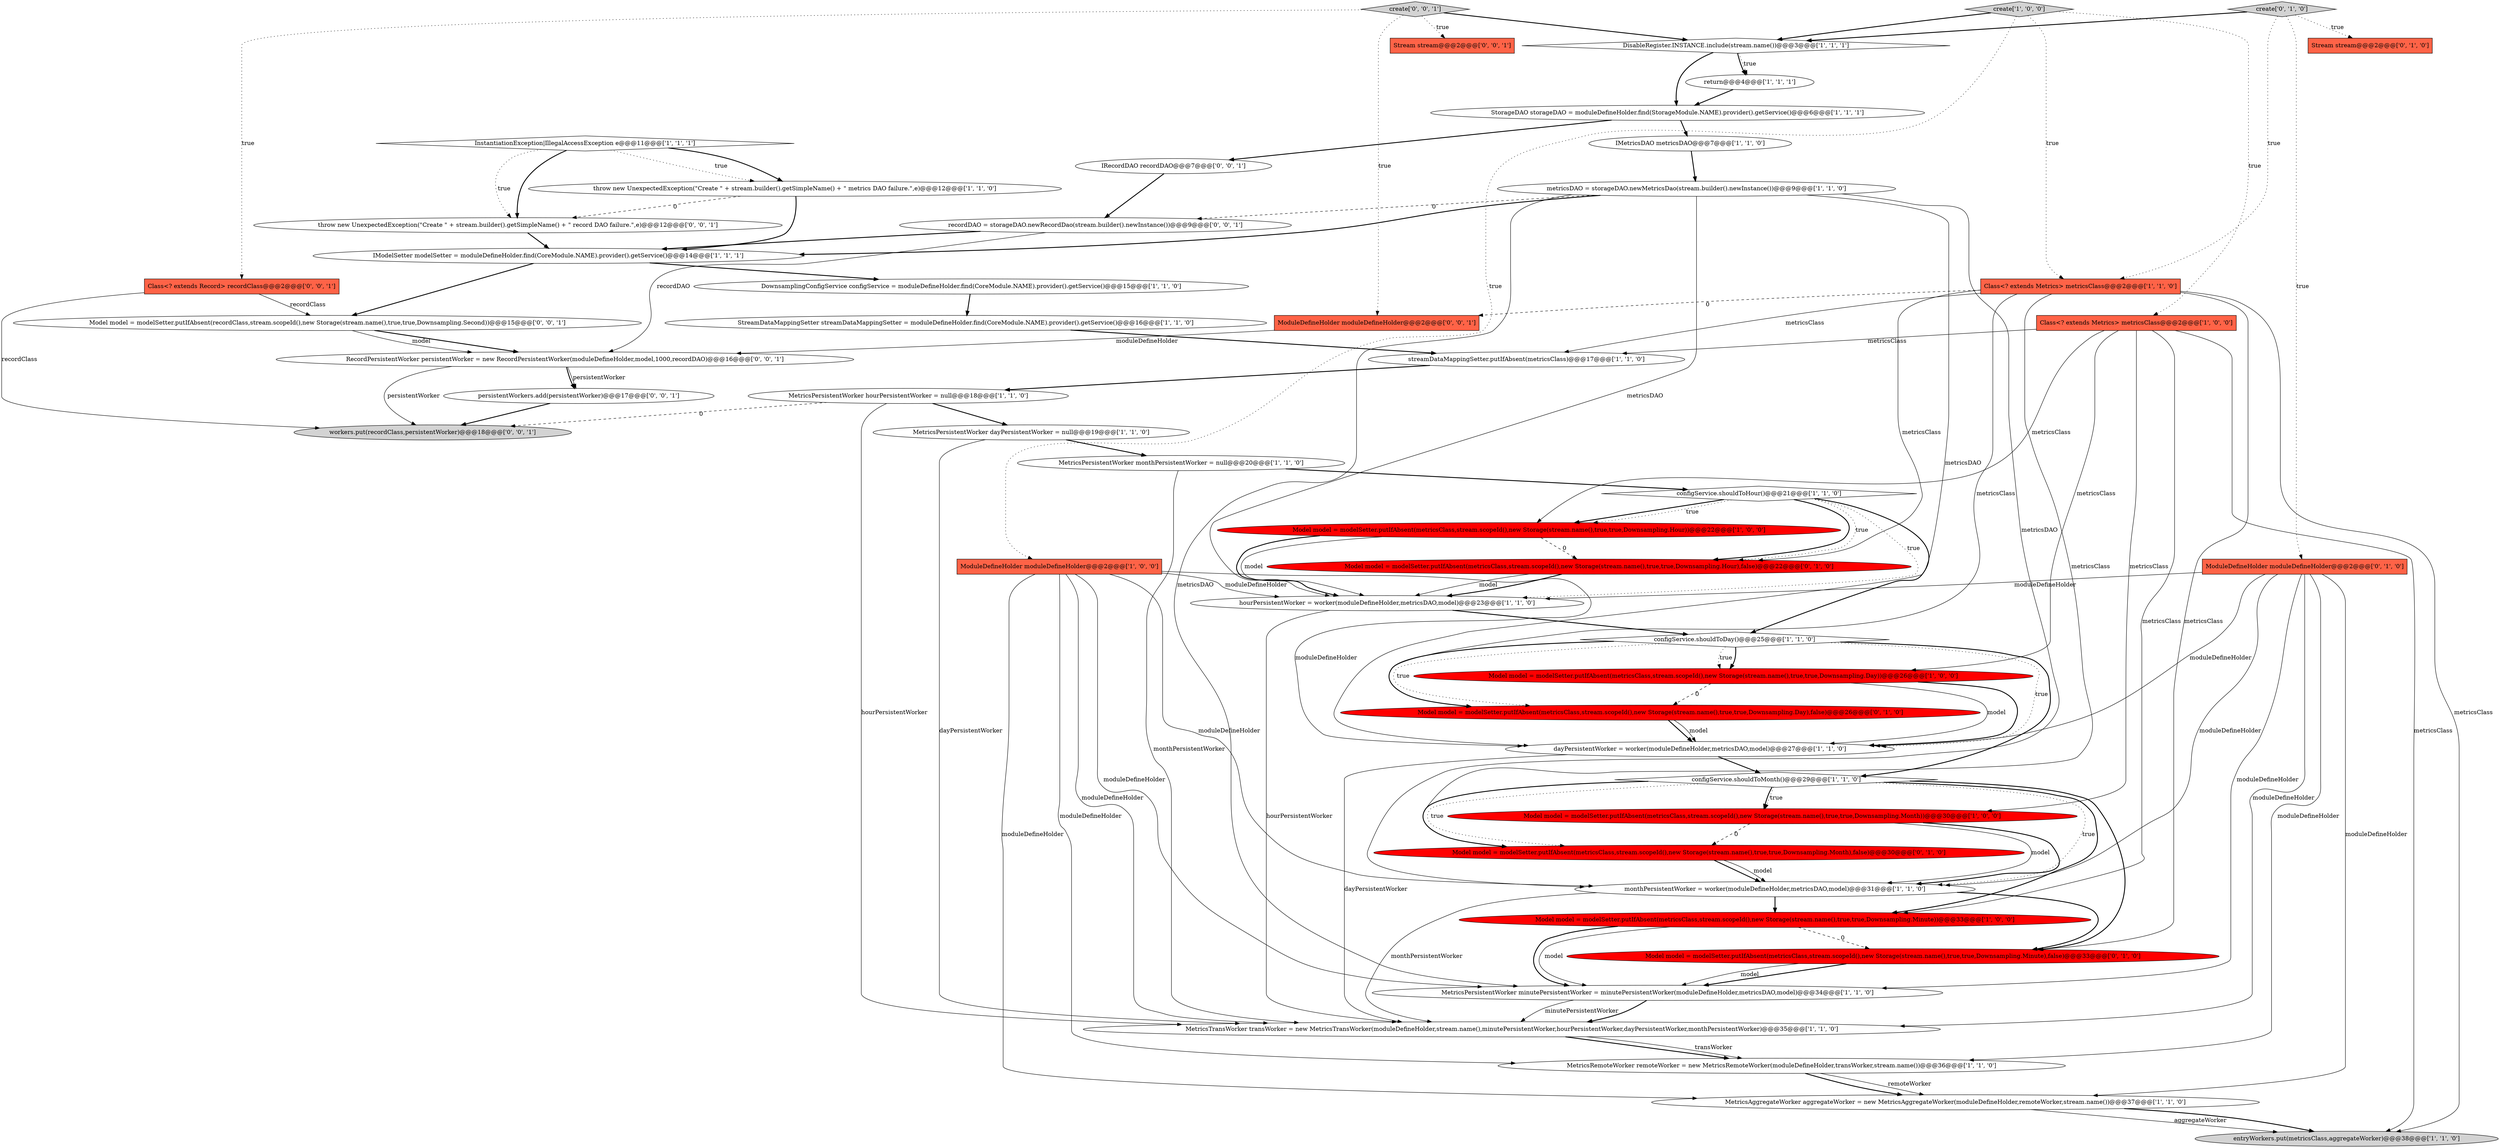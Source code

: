 digraph {
23 [style = filled, label = "Model model = modelSetter.putIfAbsent(metricsClass,stream.scopeId(),new Storage(stream.name(),true,true,Downsampling.Minute))@@@33@@@['1', '0', '0']", fillcolor = red, shape = ellipse image = "AAA1AAABBB1BBB"];
31 [style = filled, label = "configService.shouldToHour()@@@21@@@['1', '1', '0']", fillcolor = white, shape = diamond image = "AAA0AAABBB1BBB"];
3 [style = filled, label = "return@@@4@@@['1', '1', '1']", fillcolor = white, shape = ellipse image = "AAA0AAABBB1BBB"];
21 [style = filled, label = "Class<? extends Metrics> metricsClass@@@2@@@['1', '0', '0']", fillcolor = tomato, shape = box image = "AAA0AAABBB1BBB"];
7 [style = filled, label = "StreamDataMappingSetter streamDataMappingSetter = moduleDefineHolder.find(CoreModule.NAME).provider().getService()@@@16@@@['1', '1', '0']", fillcolor = white, shape = ellipse image = "AAA0AAABBB1BBB"];
13 [style = filled, label = "MetricsTransWorker transWorker = new MetricsTransWorker(moduleDefineHolder,stream.name(),minutePersistentWorker,hourPersistentWorker,dayPersistentWorker,monthPersistentWorker)@@@35@@@['1', '1', '0']", fillcolor = white, shape = ellipse image = "AAA0AAABBB1BBB"];
39 [style = filled, label = "create['0', '1', '0']", fillcolor = lightgray, shape = diamond image = "AAA0AAABBB2BBB"];
50 [style = filled, label = "persistentWorkers.add(persistentWorker)@@@17@@@['0', '0', '1']", fillcolor = white, shape = ellipse image = "AAA0AAABBB3BBB"];
24 [style = filled, label = "create['1', '0', '0']", fillcolor = lightgray, shape = diamond image = "AAA0AAABBB1BBB"];
40 [style = filled, label = "Class<? extends Record> recordClass@@@2@@@['0', '0', '1']", fillcolor = tomato, shape = box image = "AAA0AAABBB3BBB"];
18 [style = filled, label = "MetricsPersistentWorker minutePersistentWorker = minutePersistentWorker(moduleDefineHolder,metricsDAO,model)@@@34@@@['1', '1', '0']", fillcolor = white, shape = ellipse image = "AAA0AAABBB1BBB"];
35 [style = filled, label = "Model model = modelSetter.putIfAbsent(metricsClass,stream.scopeId(),new Storage(stream.name(),true,true,Downsampling.Hour),false)@@@22@@@['0', '1', '0']", fillcolor = red, shape = ellipse image = "AAA1AAABBB2BBB"];
41 [style = filled, label = "Model model = modelSetter.putIfAbsent(recordClass,stream.scopeId(),new Storage(stream.name(),true,true,Downsampling.Second))@@@15@@@['0', '0', '1']", fillcolor = white, shape = ellipse image = "AAA0AAABBB3BBB"];
43 [style = filled, label = "create['0', '0', '1']", fillcolor = lightgray, shape = diamond image = "AAA0AAABBB3BBB"];
10 [style = filled, label = "metricsDAO = storageDAO.newMetricsDao(stream.builder().newInstance())@@@9@@@['1', '1', '0']", fillcolor = white, shape = ellipse image = "AAA0AAABBB1BBB"];
38 [style = filled, label = "Model model = modelSetter.putIfAbsent(metricsClass,stream.scopeId(),new Storage(stream.name(),true,true,Downsampling.Day),false)@@@26@@@['0', '1', '0']", fillcolor = red, shape = ellipse image = "AAA1AAABBB2BBB"];
12 [style = filled, label = "streamDataMappingSetter.putIfAbsent(metricsClass)@@@17@@@['1', '1', '0']", fillcolor = white, shape = ellipse image = "AAA0AAABBB1BBB"];
6 [style = filled, label = "configService.shouldToDay()@@@25@@@['1', '1', '0']", fillcolor = white, shape = diamond image = "AAA0AAABBB1BBB"];
9 [style = filled, label = "IMetricsDAO metricsDAO@@@7@@@['1', '1', '0']", fillcolor = white, shape = ellipse image = "AAA0AAABBB1BBB"];
2 [style = filled, label = "MetricsAggregateWorker aggregateWorker = new MetricsAggregateWorker(moduleDefineHolder,remoteWorker,stream.name())@@@37@@@['1', '1', '0']", fillcolor = white, shape = ellipse image = "AAA0AAABBB1BBB"];
28 [style = filled, label = "Class<? extends Metrics> metricsClass@@@2@@@['1', '1', '0']", fillcolor = tomato, shape = box image = "AAA0AAABBB1BBB"];
15 [style = filled, label = "configService.shouldToMonth()@@@29@@@['1', '1', '0']", fillcolor = white, shape = diamond image = "AAA0AAABBB1BBB"];
0 [style = filled, label = "entryWorkers.put(metricsClass,aggregateWorker)@@@38@@@['1', '1', '0']", fillcolor = lightgray, shape = ellipse image = "AAA0AAABBB1BBB"];
1 [style = filled, label = "monthPersistentWorker = worker(moduleDefineHolder,metricsDAO,model)@@@31@@@['1', '1', '0']", fillcolor = white, shape = ellipse image = "AAA0AAABBB1BBB"];
45 [style = filled, label = "RecordPersistentWorker persistentWorker = new RecordPersistentWorker(moduleDefineHolder,model,1000,recordDAO)@@@16@@@['0', '0', '1']", fillcolor = white, shape = ellipse image = "AAA0AAABBB3BBB"];
25 [style = filled, label = "DisableRegister.INSTANCE.include(stream.name())@@@3@@@['1', '1', '1']", fillcolor = white, shape = diamond image = "AAA0AAABBB1BBB"];
42 [style = filled, label = "throw new UnexpectedException(\"Create \" + stream.builder().getSimpleName() + \" record DAO failure.\",e)@@@12@@@['0', '0', '1']", fillcolor = white, shape = ellipse image = "AAA0AAABBB3BBB"];
34 [style = filled, label = "Stream stream@@@2@@@['0', '1', '0']", fillcolor = tomato, shape = box image = "AAA0AAABBB2BBB"];
49 [style = filled, label = "recordDAO = storageDAO.newRecordDao(stream.builder().newInstance())@@@9@@@['0', '0', '1']", fillcolor = white, shape = ellipse image = "AAA0AAABBB3BBB"];
26 [style = filled, label = "StorageDAO storageDAO = moduleDefineHolder.find(StorageModule.NAME).provider().getService()@@@6@@@['1', '1', '1']", fillcolor = white, shape = ellipse image = "AAA0AAABBB1BBB"];
36 [style = filled, label = "Model model = modelSetter.putIfAbsent(metricsClass,stream.scopeId(),new Storage(stream.name(),true,true,Downsampling.Minute),false)@@@33@@@['0', '1', '0']", fillcolor = red, shape = ellipse image = "AAA1AAABBB2BBB"];
46 [style = filled, label = "workers.put(recordClass,persistentWorker)@@@18@@@['0', '0', '1']", fillcolor = lightgray, shape = ellipse image = "AAA0AAABBB3BBB"];
20 [style = filled, label = "Model model = modelSetter.putIfAbsent(metricsClass,stream.scopeId(),new Storage(stream.name(),true,true,Downsampling.Month))@@@30@@@['1', '0', '0']", fillcolor = red, shape = ellipse image = "AAA1AAABBB1BBB"];
44 [style = filled, label = "Stream stream@@@2@@@['0', '0', '1']", fillcolor = tomato, shape = box image = "AAA0AAABBB3BBB"];
17 [style = filled, label = "MetricsRemoteWorker remoteWorker = new MetricsRemoteWorker(moduleDefineHolder,transWorker,stream.name())@@@36@@@['1', '1', '0']", fillcolor = white, shape = ellipse image = "AAA0AAABBB1BBB"];
14 [style = filled, label = "MetricsPersistentWorker dayPersistentWorker = null@@@19@@@['1', '1', '0']", fillcolor = white, shape = ellipse image = "AAA0AAABBB1BBB"];
27 [style = filled, label = "Model model = modelSetter.putIfAbsent(metricsClass,stream.scopeId(),new Storage(stream.name(),true,true,Downsampling.Day))@@@26@@@['1', '0', '0']", fillcolor = red, shape = ellipse image = "AAA1AAABBB1BBB"];
4 [style = filled, label = "ModuleDefineHolder moduleDefineHolder@@@2@@@['1', '0', '0']", fillcolor = tomato, shape = box image = "AAA0AAABBB1BBB"];
30 [style = filled, label = "dayPersistentWorker = worker(moduleDefineHolder,metricsDAO,model)@@@27@@@['1', '1', '0']", fillcolor = white, shape = ellipse image = "AAA0AAABBB1BBB"];
32 [style = filled, label = "InstantiationException|IllegalAccessException e@@@11@@@['1', '1', '1']", fillcolor = white, shape = diamond image = "AAA0AAABBB1BBB"];
47 [style = filled, label = "IRecordDAO recordDAO@@@7@@@['0', '0', '1']", fillcolor = white, shape = ellipse image = "AAA0AAABBB3BBB"];
8 [style = filled, label = "hourPersistentWorker = worker(moduleDefineHolder,metricsDAO,model)@@@23@@@['1', '1', '0']", fillcolor = white, shape = ellipse image = "AAA0AAABBB1BBB"];
11 [style = filled, label = "throw new UnexpectedException(\"Create \" + stream.builder().getSimpleName() + \" metrics DAO failure.\",e)@@@12@@@['1', '1', '0']", fillcolor = white, shape = ellipse image = "AAA0AAABBB1BBB"];
5 [style = filled, label = "DownsamplingConfigService configService = moduleDefineHolder.find(CoreModule.NAME).provider().getService()@@@15@@@['1', '1', '0']", fillcolor = white, shape = ellipse image = "AAA0AAABBB1BBB"];
19 [style = filled, label = "IModelSetter modelSetter = moduleDefineHolder.find(CoreModule.NAME).provider().getService()@@@14@@@['1', '1', '1']", fillcolor = white, shape = ellipse image = "AAA0AAABBB1BBB"];
37 [style = filled, label = "Model model = modelSetter.putIfAbsent(metricsClass,stream.scopeId(),new Storage(stream.name(),true,true,Downsampling.Month),false)@@@30@@@['0', '1', '0']", fillcolor = red, shape = ellipse image = "AAA1AAABBB2BBB"];
16 [style = filled, label = "MetricsPersistentWorker monthPersistentWorker = null@@@20@@@['1', '1', '0']", fillcolor = white, shape = ellipse image = "AAA0AAABBB1BBB"];
22 [style = filled, label = "MetricsPersistentWorker hourPersistentWorker = null@@@18@@@['1', '1', '0']", fillcolor = white, shape = ellipse image = "AAA0AAABBB1BBB"];
29 [style = filled, label = "Model model = modelSetter.putIfAbsent(metricsClass,stream.scopeId(),new Storage(stream.name(),true,true,Downsampling.Hour))@@@22@@@['1', '0', '0']", fillcolor = red, shape = ellipse image = "AAA1AAABBB1BBB"];
33 [style = filled, label = "ModuleDefineHolder moduleDefineHolder@@@2@@@['0', '1', '0']", fillcolor = tomato, shape = box image = "AAA0AAABBB2BBB"];
48 [style = filled, label = "ModuleDefineHolder moduleDefineHolder@@@2@@@['0', '0', '1']", fillcolor = tomato, shape = box image = "AAA0AAABBB3BBB"];
27->38 [style = dashed, label="0"];
21->0 [style = solid, label="metricsClass"];
21->27 [style = solid, label="metricsClass"];
30->13 [style = solid, label="dayPersistentWorker"];
24->4 [style = dotted, label="true"];
10->19 [style = bold, label=""];
21->12 [style = solid, label="metricsClass"];
49->45 [style = solid, label="recordDAO"];
32->11 [style = dotted, label="true"];
15->20 [style = dotted, label="true"];
26->9 [style = bold, label=""];
8->6 [style = bold, label=""];
9->10 [style = bold, label=""];
10->18 [style = solid, label="metricsDAO"];
20->37 [style = dashed, label="0"];
10->1 [style = solid, label="metricsDAO"];
1->23 [style = bold, label=""];
6->38 [style = dotted, label="true"];
47->49 [style = bold, label=""];
19->5 [style = bold, label=""];
20->1 [style = solid, label="model"];
23->18 [style = solid, label="model"];
48->45 [style = solid, label="moduleDefineHolder"];
13->17 [style = bold, label=""];
32->42 [style = dotted, label="true"];
38->30 [style = bold, label=""];
31->6 [style = bold, label=""];
31->35 [style = bold, label=""];
15->20 [style = bold, label=""];
21->29 [style = solid, label="metricsClass"];
36->18 [style = bold, label=""];
35->8 [style = bold, label=""];
10->49 [style = dashed, label="0"];
41->45 [style = bold, label=""];
29->8 [style = solid, label="model"];
32->11 [style = bold, label=""];
28->35 [style = solid, label="metricsClass"];
38->30 [style = solid, label="model"];
24->21 [style = dotted, label="true"];
12->22 [style = bold, label=""];
42->19 [style = bold, label=""];
28->12 [style = solid, label="metricsClass"];
14->16 [style = bold, label=""];
2->0 [style = solid, label="aggregateWorker"];
10->30 [style = solid, label="metricsDAO"];
33->8 [style = solid, label="moduleDefineHolder"];
27->30 [style = bold, label=""];
37->1 [style = bold, label=""];
25->3 [style = bold, label=""];
26->47 [style = bold, label=""];
31->29 [style = bold, label=""];
17->2 [style = solid, label="remoteWorker"];
4->1 [style = solid, label="moduleDefineHolder"];
6->38 [style = bold, label=""];
28->37 [style = solid, label="metricsClass"];
21->20 [style = solid, label="metricsClass"];
17->2 [style = bold, label=""];
19->41 [style = bold, label=""];
10->8 [style = solid, label="metricsDAO"];
22->13 [style = solid, label="hourPersistentWorker"];
25->26 [style = bold, label=""];
5->7 [style = bold, label=""];
11->42 [style = dashed, label="0"];
39->25 [style = bold, label=""];
31->29 [style = dotted, label="true"];
22->14 [style = bold, label=""];
45->50 [style = solid, label="persistentWorker"];
32->42 [style = bold, label=""];
33->30 [style = solid, label="moduleDefineHolder"];
39->34 [style = dotted, label="true"];
30->15 [style = bold, label=""];
29->35 [style = dashed, label="0"];
15->36 [style = bold, label=""];
28->38 [style = solid, label="metricsClass"];
28->36 [style = solid, label="metricsClass"];
31->35 [style = dotted, label="true"];
16->13 [style = solid, label="monthPersistentWorker"];
28->0 [style = solid, label="metricsClass"];
45->46 [style = solid, label="persistentWorker"];
3->26 [style = bold, label=""];
20->1 [style = bold, label=""];
31->8 [style = dotted, label="true"];
6->15 [style = bold, label=""];
4->30 [style = solid, label="moduleDefineHolder"];
33->18 [style = solid, label="moduleDefineHolder"];
6->27 [style = bold, label=""];
36->18 [style = solid, label="model"];
43->44 [style = dotted, label="true"];
2->0 [style = bold, label=""];
43->48 [style = dotted, label="true"];
16->31 [style = bold, label=""];
24->25 [style = bold, label=""];
49->19 [style = bold, label=""];
4->8 [style = solid, label="moduleDefineHolder"];
43->40 [style = dotted, label="true"];
15->37 [style = dotted, label="true"];
33->17 [style = solid, label="moduleDefineHolder"];
6->27 [style = dotted, label="true"];
37->1 [style = solid, label="model"];
4->13 [style = solid, label="moduleDefineHolder"];
15->37 [style = bold, label=""];
33->13 [style = solid, label="moduleDefineHolder"];
23->18 [style = bold, label=""];
21->23 [style = solid, label="metricsClass"];
6->30 [style = dotted, label="true"];
29->8 [style = bold, label=""];
15->23 [style = bold, label=""];
4->17 [style = solid, label="moduleDefineHolder"];
7->12 [style = bold, label=""];
18->13 [style = solid, label="minutePersistentWorker"];
50->46 [style = bold, label=""];
22->46 [style = dashed, label="0"];
41->45 [style = solid, label="model"];
13->17 [style = solid, label="transWorker"];
4->2 [style = solid, label="moduleDefineHolder"];
11->19 [style = bold, label=""];
24->28 [style = dotted, label="true"];
1->36 [style = bold, label=""];
4->18 [style = solid, label="moduleDefineHolder"];
33->1 [style = solid, label="moduleDefineHolder"];
23->36 [style = dashed, label="0"];
40->46 [style = solid, label="recordClass"];
28->48 [style = dashed, label="0"];
45->50 [style = bold, label=""];
15->1 [style = dotted, label="true"];
35->8 [style = solid, label="model"];
18->13 [style = bold, label=""];
25->3 [style = dotted, label="true"];
39->28 [style = dotted, label="true"];
8->13 [style = solid, label="hourPersistentWorker"];
40->41 [style = solid, label="recordClass"];
43->25 [style = bold, label=""];
27->30 [style = solid, label="model"];
39->33 [style = dotted, label="true"];
14->13 [style = solid, label="dayPersistentWorker"];
1->13 [style = solid, label="monthPersistentWorker"];
33->2 [style = solid, label="moduleDefineHolder"];
}
